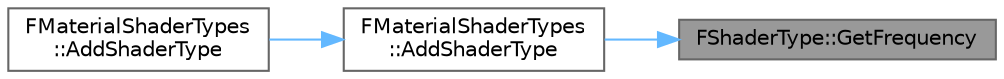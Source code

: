 digraph "FShaderType::GetFrequency"
{
 // INTERACTIVE_SVG=YES
 // LATEX_PDF_SIZE
  bgcolor="transparent";
  edge [fontname=Helvetica,fontsize=10,labelfontname=Helvetica,labelfontsize=10];
  node [fontname=Helvetica,fontsize=10,shape=box,height=0.2,width=0.4];
  rankdir="RL";
  Node1 [id="Node000001",label="FShaderType::GetFrequency",height=0.2,width=0.4,color="gray40", fillcolor="grey60", style="filled", fontcolor="black",tooltip=" "];
  Node1 -> Node2 [id="edge1_Node000001_Node000002",dir="back",color="steelblue1",style="solid",tooltip=" "];
  Node2 [id="Node000002",label="FMaterialShaderTypes\l::AddShaderType",height=0.2,width=0.4,color="grey40", fillcolor="white", style="filled",URL="$d1/dcc/structFMaterialShaderTypes.html#aab8861f570bd06acd2e584670350e2ae",tooltip=" "];
  Node2 -> Node3 [id="edge2_Node000002_Node000003",dir="back",color="steelblue1",style="solid",tooltip=" "];
  Node3 [id="Node000003",label="FMaterialShaderTypes\l::AddShaderType",height=0.2,width=0.4,color="grey40", fillcolor="white", style="filled",URL="$d1/dcc/structFMaterialShaderTypes.html#a31f794c62bce1938150d6d0d2331cb82",tooltip=" "];
}
